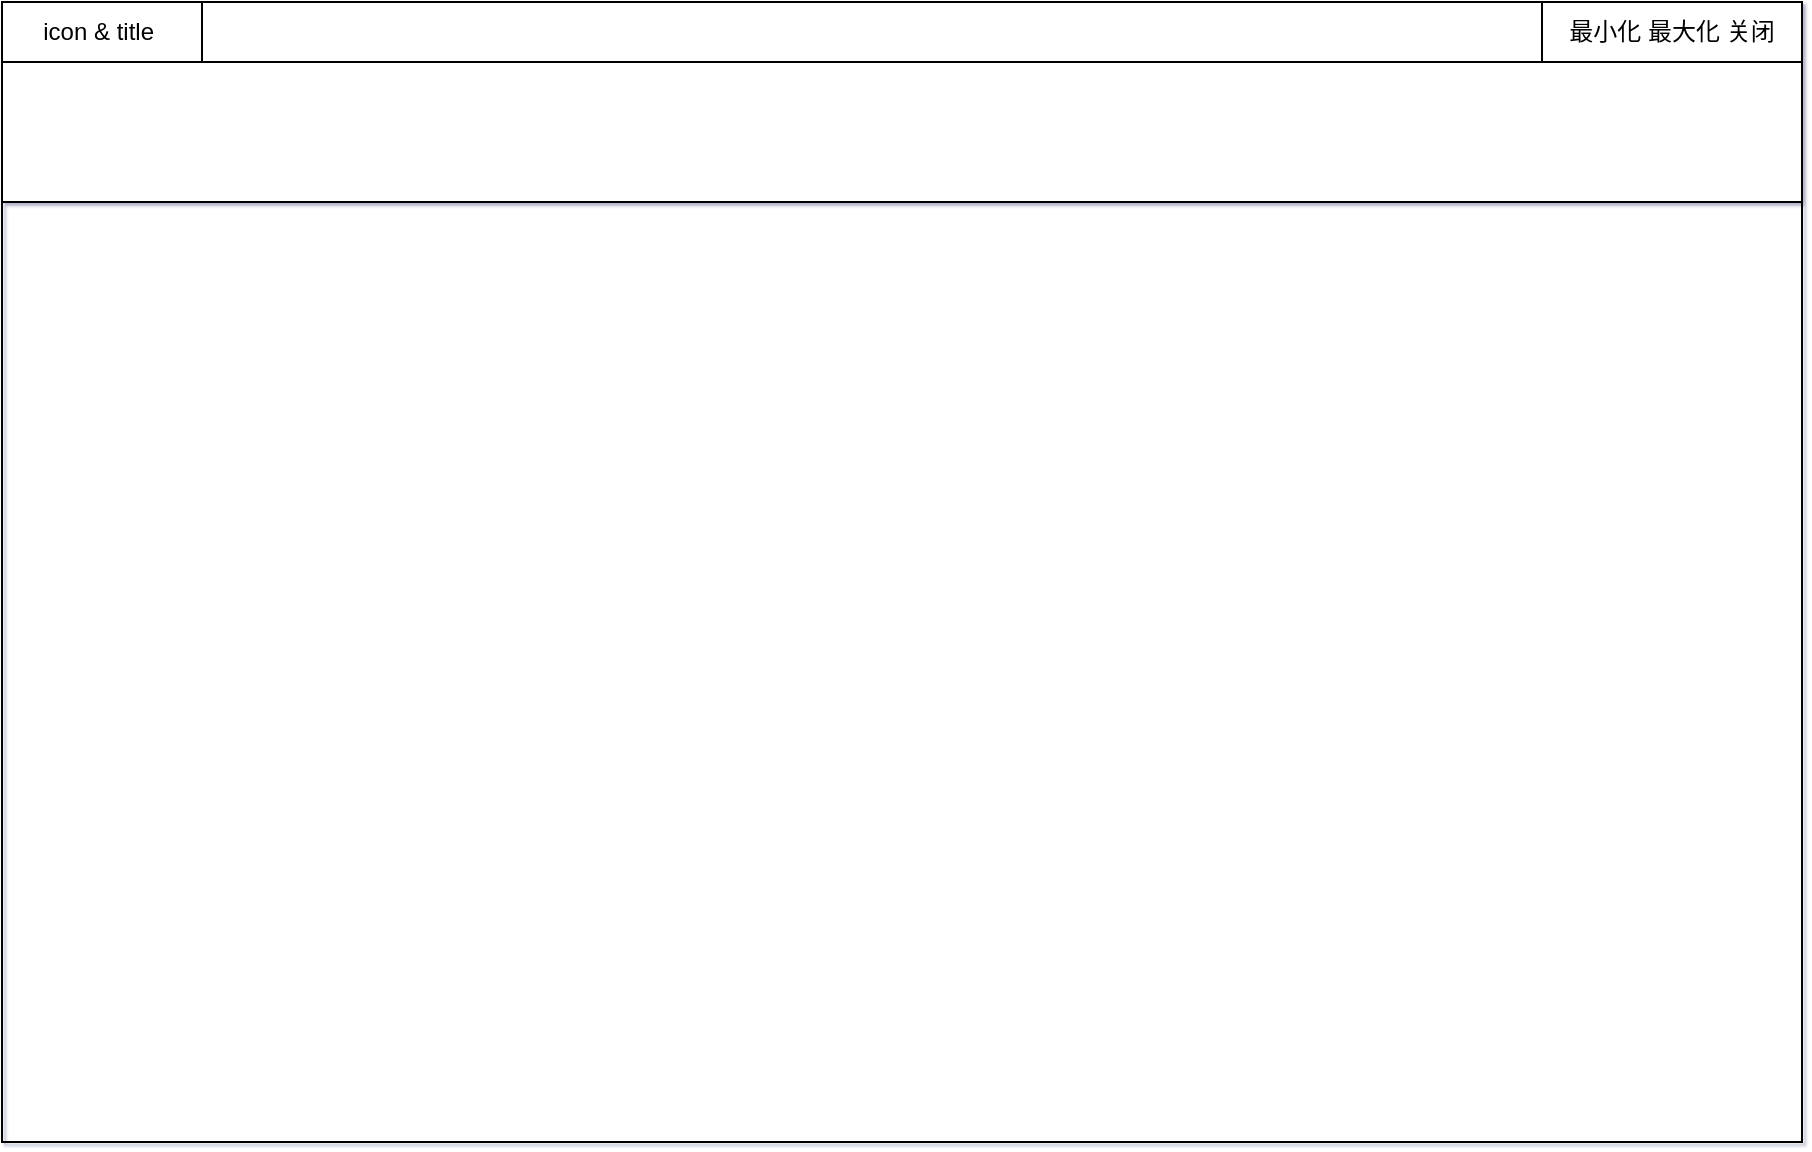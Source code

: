 <mxfile version="27.0.5">
  <diagram name="第 1 页" id="w6OoeqFrZDwgIb7guYN0">
    <mxGraphModel dx="1182" dy="655" grid="1" gridSize="10" guides="1" tooltips="1" connect="1" arrows="1" fold="1" page="1" pageScale="1" pageWidth="1169" pageHeight="827" background="none" math="0" shadow="1">
      <root>
        <mxCell id="0" />
        <mxCell id="1" parent="0" />
        <mxCell id="_bm1bGJ0N_UggFg_dRFB-1" value="" style="swimlane;startSize=0;" parent="1" vertex="1">
          <mxGeometry x="140" y="150" width="900" height="570" as="geometry" />
        </mxCell>
        <mxCell id="awUN3hwwkPXGVzJ78fjS-2" value="" style="rounded=0;whiteSpace=wrap;html=1;" vertex="1" parent="_bm1bGJ0N_UggFg_dRFB-1">
          <mxGeometry width="900" height="30" as="geometry" />
        </mxCell>
        <mxCell id="awUN3hwwkPXGVzJ78fjS-3" value="icon &amp;amp; title&amp;nbsp;" style="rounded=0;whiteSpace=wrap;html=1;" vertex="1" parent="_bm1bGJ0N_UggFg_dRFB-1">
          <mxGeometry width="100" height="30" as="geometry" />
        </mxCell>
        <mxCell id="awUN3hwwkPXGVzJ78fjS-4" value="最小化 最大化 关闭" style="rounded=0;whiteSpace=wrap;html=1;" vertex="1" parent="_bm1bGJ0N_UggFg_dRFB-1">
          <mxGeometry x="770" width="130" height="30" as="geometry" />
        </mxCell>
        <mxCell id="awUN3hwwkPXGVzJ78fjS-5" value="" style="rounded=0;whiteSpace=wrap;html=1;" vertex="1" parent="_bm1bGJ0N_UggFg_dRFB-1">
          <mxGeometry y="30" width="900" height="70" as="geometry" />
        </mxCell>
      </root>
    </mxGraphModel>
  </diagram>
</mxfile>
